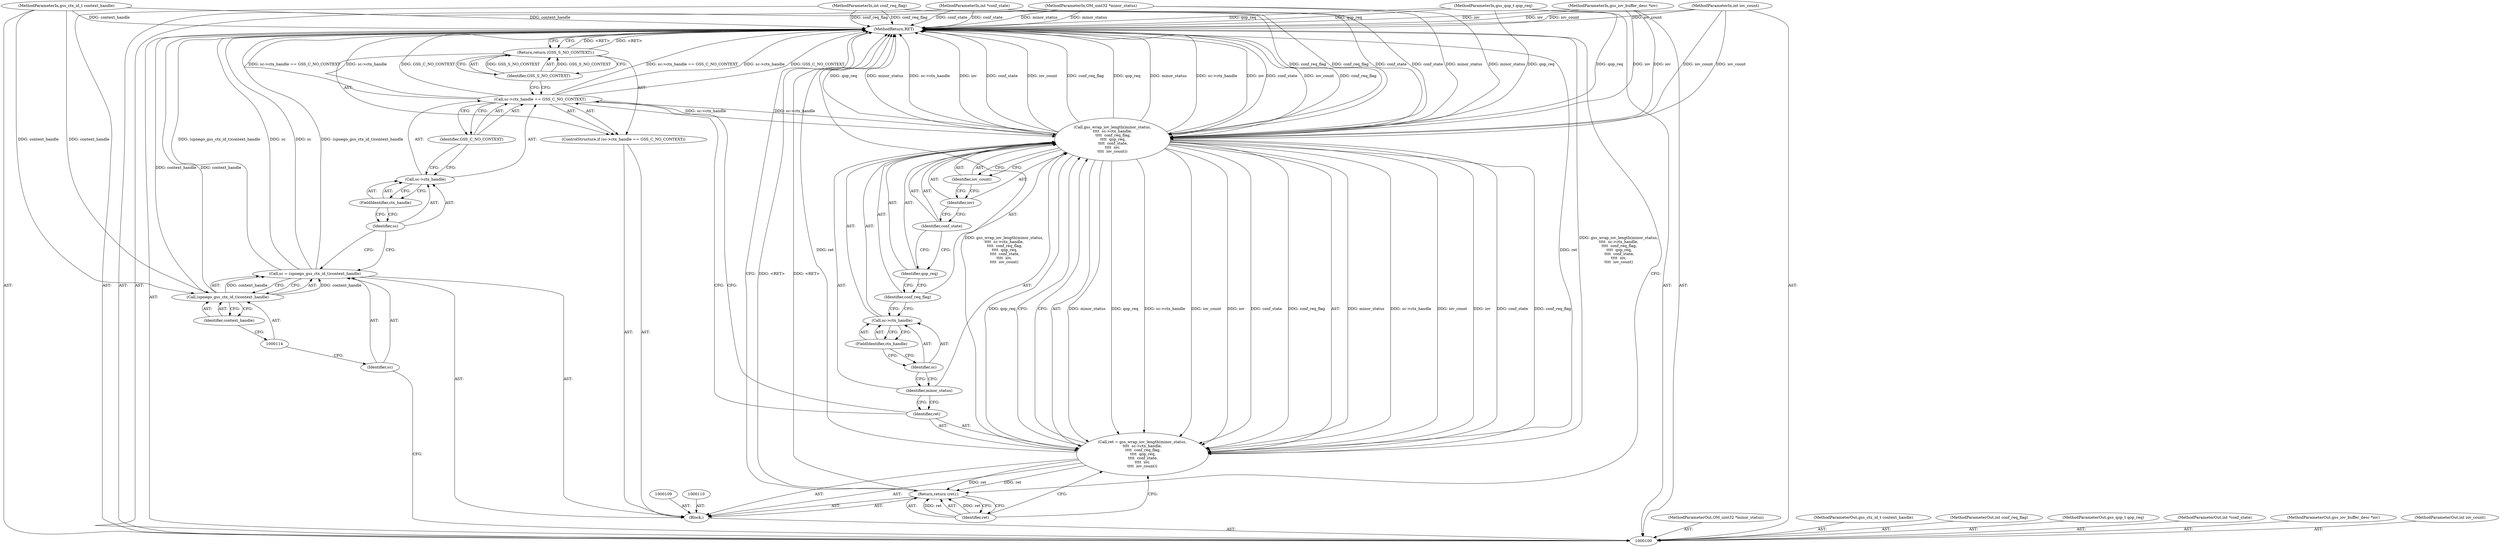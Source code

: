 digraph "0_krb5_b51b33f2bc5d1497ddf5bd107f791c101695000d_26" {
"1000138" [label="(MethodReturn,RET)"];
"1000101" [label="(MethodParameterIn,OM_uint32 *minor_status)"];
"1000180" [label="(MethodParameterOut,OM_uint32 *minor_status)"];
"1000111" [label="(Call,sc = (spnego_gss_ctx_id_t)context_handle)"];
"1000112" [label="(Identifier,sc)"];
"1000113" [label="(Call,(spnego_gss_ctx_id_t)context_handle)"];
"1000115" [label="(Identifier,context_handle)"];
"1000116" [label="(ControlStructure,if (sc->ctx_handle == GSS_C_NO_CONTEXT))"];
"1000121" [label="(Identifier,GSS_C_NO_CONTEXT)"];
"1000117" [label="(Call,sc->ctx_handle == GSS_C_NO_CONTEXT)"];
"1000118" [label="(Call,sc->ctx_handle)"];
"1000119" [label="(Identifier,sc)"];
"1000120" [label="(FieldIdentifier,ctx_handle)"];
"1000123" [label="(Identifier,GSS_S_NO_CONTEXT)"];
"1000122" [label="(Return,return (GSS_S_NO_CONTEXT);)"];
"1000124" [label="(Call,ret = gss_wrap_iov_length(minor_status,\n\t\t\t\t  sc->ctx_handle,\n \t\t\t\t  conf_req_flag,\n \t\t\t\t  qop_req,\n \t\t\t\t  conf_state,\n\t\t\t\t  iov,\n\t\t\t\t  iov_count))"];
"1000125" [label="(Identifier,ret)"];
"1000127" [label="(Identifier,minor_status)"];
"1000126" [label="(Call,gss_wrap_iov_length(minor_status,\n\t\t\t\t  sc->ctx_handle,\n \t\t\t\t  conf_req_flag,\n \t\t\t\t  qop_req,\n \t\t\t\t  conf_state,\n\t\t\t\t  iov,\n\t\t\t\t  iov_count))"];
"1000130" [label="(FieldIdentifier,ctx_handle)"];
"1000128" [label="(Call,sc->ctx_handle)"];
"1000129" [label="(Identifier,sc)"];
"1000131" [label="(Identifier,conf_req_flag)"];
"1000132" [label="(Identifier,qop_req)"];
"1000133" [label="(Identifier,conf_state)"];
"1000102" [label="(MethodParameterIn,gss_ctx_id_t context_handle)"];
"1000181" [label="(MethodParameterOut,gss_ctx_id_t context_handle)"];
"1000134" [label="(Identifier,iov)"];
"1000135" [label="(Identifier,iov_count)"];
"1000136" [label="(Return,return (ret);)"];
"1000137" [label="(Identifier,ret)"];
"1000103" [label="(MethodParameterIn,int conf_req_flag)"];
"1000182" [label="(MethodParameterOut,int conf_req_flag)"];
"1000104" [label="(MethodParameterIn,gss_qop_t qop_req)"];
"1000183" [label="(MethodParameterOut,gss_qop_t qop_req)"];
"1000105" [label="(MethodParameterIn,int *conf_state)"];
"1000184" [label="(MethodParameterOut,int *conf_state)"];
"1000106" [label="(MethodParameterIn,gss_iov_buffer_desc *iov)"];
"1000185" [label="(MethodParameterOut,gss_iov_buffer_desc *iov)"];
"1000107" [label="(MethodParameterIn,int iov_count)"];
"1000186" [label="(MethodParameterOut,int iov_count)"];
"1000108" [label="(Block,)"];
"1000138" -> "1000100"  [label="AST: "];
"1000138" -> "1000122"  [label="CFG: "];
"1000138" -> "1000136"  [label="CFG: "];
"1000136" -> "1000138"  [label="DDG: <RET>"];
"1000122" -> "1000138"  [label="DDG: <RET>"];
"1000117" -> "1000138"  [label="DDG: sc->ctx_handle == GSS_C_NO_CONTEXT"];
"1000117" -> "1000138"  [label="DDG: sc->ctx_handle"];
"1000117" -> "1000138"  [label="DDG: GSS_C_NO_CONTEXT"];
"1000124" -> "1000138"  [label="DDG: gss_wrap_iov_length(minor_status,\n\t\t\t\t  sc->ctx_handle,\n \t\t\t\t  conf_req_flag,\n \t\t\t\t  qop_req,\n \t\t\t\t  conf_state,\n\t\t\t\t  iov,\n\t\t\t\t  iov_count)"];
"1000124" -> "1000138"  [label="DDG: ret"];
"1000107" -> "1000138"  [label="DDG: iov_count"];
"1000104" -> "1000138"  [label="DDG: qop_req"];
"1000105" -> "1000138"  [label="DDG: conf_state"];
"1000126" -> "1000138"  [label="DDG: qop_req"];
"1000126" -> "1000138"  [label="DDG: minor_status"];
"1000126" -> "1000138"  [label="DDG: sc->ctx_handle"];
"1000126" -> "1000138"  [label="DDG: iov"];
"1000126" -> "1000138"  [label="DDG: conf_state"];
"1000126" -> "1000138"  [label="DDG: iov_count"];
"1000126" -> "1000138"  [label="DDG: conf_req_flag"];
"1000106" -> "1000138"  [label="DDG: iov"];
"1000103" -> "1000138"  [label="DDG: conf_req_flag"];
"1000113" -> "1000138"  [label="DDG: context_handle"];
"1000102" -> "1000138"  [label="DDG: context_handle"];
"1000111" -> "1000138"  [label="DDG: sc"];
"1000111" -> "1000138"  [label="DDG: (spnego_gss_ctx_id_t)context_handle"];
"1000101" -> "1000138"  [label="DDG: minor_status"];
"1000101" -> "1000100"  [label="AST: "];
"1000101" -> "1000138"  [label="DDG: minor_status"];
"1000101" -> "1000126"  [label="DDG: minor_status"];
"1000180" -> "1000100"  [label="AST: "];
"1000111" -> "1000108"  [label="AST: "];
"1000111" -> "1000113"  [label="CFG: "];
"1000112" -> "1000111"  [label="AST: "];
"1000113" -> "1000111"  [label="AST: "];
"1000119" -> "1000111"  [label="CFG: "];
"1000111" -> "1000138"  [label="DDG: sc"];
"1000111" -> "1000138"  [label="DDG: (spnego_gss_ctx_id_t)context_handle"];
"1000113" -> "1000111"  [label="DDG: context_handle"];
"1000112" -> "1000111"  [label="AST: "];
"1000112" -> "1000100"  [label="CFG: "];
"1000114" -> "1000112"  [label="CFG: "];
"1000113" -> "1000111"  [label="AST: "];
"1000113" -> "1000115"  [label="CFG: "];
"1000114" -> "1000113"  [label="AST: "];
"1000115" -> "1000113"  [label="AST: "];
"1000111" -> "1000113"  [label="CFG: "];
"1000113" -> "1000138"  [label="DDG: context_handle"];
"1000113" -> "1000111"  [label="DDG: context_handle"];
"1000102" -> "1000113"  [label="DDG: context_handle"];
"1000115" -> "1000113"  [label="AST: "];
"1000115" -> "1000114"  [label="CFG: "];
"1000113" -> "1000115"  [label="CFG: "];
"1000116" -> "1000108"  [label="AST: "];
"1000117" -> "1000116"  [label="AST: "];
"1000122" -> "1000116"  [label="AST: "];
"1000121" -> "1000117"  [label="AST: "];
"1000121" -> "1000118"  [label="CFG: "];
"1000117" -> "1000121"  [label="CFG: "];
"1000117" -> "1000116"  [label="AST: "];
"1000117" -> "1000121"  [label="CFG: "];
"1000118" -> "1000117"  [label="AST: "];
"1000121" -> "1000117"  [label="AST: "];
"1000123" -> "1000117"  [label="CFG: "];
"1000125" -> "1000117"  [label="CFG: "];
"1000117" -> "1000138"  [label="DDG: sc->ctx_handle == GSS_C_NO_CONTEXT"];
"1000117" -> "1000138"  [label="DDG: sc->ctx_handle"];
"1000117" -> "1000138"  [label="DDG: GSS_C_NO_CONTEXT"];
"1000117" -> "1000126"  [label="DDG: sc->ctx_handle"];
"1000118" -> "1000117"  [label="AST: "];
"1000118" -> "1000120"  [label="CFG: "];
"1000119" -> "1000118"  [label="AST: "];
"1000120" -> "1000118"  [label="AST: "];
"1000121" -> "1000118"  [label="CFG: "];
"1000119" -> "1000118"  [label="AST: "];
"1000119" -> "1000111"  [label="CFG: "];
"1000120" -> "1000119"  [label="CFG: "];
"1000120" -> "1000118"  [label="AST: "];
"1000120" -> "1000119"  [label="CFG: "];
"1000118" -> "1000120"  [label="CFG: "];
"1000123" -> "1000122"  [label="AST: "];
"1000123" -> "1000117"  [label="CFG: "];
"1000122" -> "1000123"  [label="CFG: "];
"1000123" -> "1000122"  [label="DDG: GSS_S_NO_CONTEXT"];
"1000122" -> "1000116"  [label="AST: "];
"1000122" -> "1000123"  [label="CFG: "];
"1000123" -> "1000122"  [label="AST: "];
"1000138" -> "1000122"  [label="CFG: "];
"1000122" -> "1000138"  [label="DDG: <RET>"];
"1000123" -> "1000122"  [label="DDG: GSS_S_NO_CONTEXT"];
"1000124" -> "1000108"  [label="AST: "];
"1000124" -> "1000126"  [label="CFG: "];
"1000125" -> "1000124"  [label="AST: "];
"1000126" -> "1000124"  [label="AST: "];
"1000137" -> "1000124"  [label="CFG: "];
"1000124" -> "1000138"  [label="DDG: gss_wrap_iov_length(minor_status,\n\t\t\t\t  sc->ctx_handle,\n \t\t\t\t  conf_req_flag,\n \t\t\t\t  qop_req,\n \t\t\t\t  conf_state,\n\t\t\t\t  iov,\n\t\t\t\t  iov_count)"];
"1000124" -> "1000138"  [label="DDG: ret"];
"1000126" -> "1000124"  [label="DDG: minor_status"];
"1000126" -> "1000124"  [label="DDG: qop_req"];
"1000126" -> "1000124"  [label="DDG: sc->ctx_handle"];
"1000126" -> "1000124"  [label="DDG: iov_count"];
"1000126" -> "1000124"  [label="DDG: iov"];
"1000126" -> "1000124"  [label="DDG: conf_state"];
"1000126" -> "1000124"  [label="DDG: conf_req_flag"];
"1000124" -> "1000136"  [label="DDG: ret"];
"1000125" -> "1000124"  [label="AST: "];
"1000125" -> "1000117"  [label="CFG: "];
"1000127" -> "1000125"  [label="CFG: "];
"1000127" -> "1000126"  [label="AST: "];
"1000127" -> "1000125"  [label="CFG: "];
"1000129" -> "1000127"  [label="CFG: "];
"1000126" -> "1000124"  [label="AST: "];
"1000126" -> "1000135"  [label="CFG: "];
"1000127" -> "1000126"  [label="AST: "];
"1000128" -> "1000126"  [label="AST: "];
"1000131" -> "1000126"  [label="AST: "];
"1000132" -> "1000126"  [label="AST: "];
"1000133" -> "1000126"  [label="AST: "];
"1000134" -> "1000126"  [label="AST: "];
"1000135" -> "1000126"  [label="AST: "];
"1000124" -> "1000126"  [label="CFG: "];
"1000126" -> "1000138"  [label="DDG: qop_req"];
"1000126" -> "1000138"  [label="DDG: minor_status"];
"1000126" -> "1000138"  [label="DDG: sc->ctx_handle"];
"1000126" -> "1000138"  [label="DDG: iov"];
"1000126" -> "1000138"  [label="DDG: conf_state"];
"1000126" -> "1000138"  [label="DDG: iov_count"];
"1000126" -> "1000138"  [label="DDG: conf_req_flag"];
"1000126" -> "1000124"  [label="DDG: minor_status"];
"1000126" -> "1000124"  [label="DDG: qop_req"];
"1000126" -> "1000124"  [label="DDG: sc->ctx_handle"];
"1000126" -> "1000124"  [label="DDG: iov_count"];
"1000126" -> "1000124"  [label="DDG: iov"];
"1000126" -> "1000124"  [label="DDG: conf_state"];
"1000126" -> "1000124"  [label="DDG: conf_req_flag"];
"1000101" -> "1000126"  [label="DDG: minor_status"];
"1000117" -> "1000126"  [label="DDG: sc->ctx_handle"];
"1000103" -> "1000126"  [label="DDG: conf_req_flag"];
"1000104" -> "1000126"  [label="DDG: qop_req"];
"1000105" -> "1000126"  [label="DDG: conf_state"];
"1000106" -> "1000126"  [label="DDG: iov"];
"1000107" -> "1000126"  [label="DDG: iov_count"];
"1000130" -> "1000128"  [label="AST: "];
"1000130" -> "1000129"  [label="CFG: "];
"1000128" -> "1000130"  [label="CFG: "];
"1000128" -> "1000126"  [label="AST: "];
"1000128" -> "1000130"  [label="CFG: "];
"1000129" -> "1000128"  [label="AST: "];
"1000130" -> "1000128"  [label="AST: "];
"1000131" -> "1000128"  [label="CFG: "];
"1000129" -> "1000128"  [label="AST: "];
"1000129" -> "1000127"  [label="CFG: "];
"1000130" -> "1000129"  [label="CFG: "];
"1000131" -> "1000126"  [label="AST: "];
"1000131" -> "1000128"  [label="CFG: "];
"1000132" -> "1000131"  [label="CFG: "];
"1000132" -> "1000126"  [label="AST: "];
"1000132" -> "1000131"  [label="CFG: "];
"1000133" -> "1000132"  [label="CFG: "];
"1000133" -> "1000126"  [label="AST: "];
"1000133" -> "1000132"  [label="CFG: "];
"1000134" -> "1000133"  [label="CFG: "];
"1000102" -> "1000100"  [label="AST: "];
"1000102" -> "1000138"  [label="DDG: context_handle"];
"1000102" -> "1000113"  [label="DDG: context_handle"];
"1000181" -> "1000100"  [label="AST: "];
"1000134" -> "1000126"  [label="AST: "];
"1000134" -> "1000133"  [label="CFG: "];
"1000135" -> "1000134"  [label="CFG: "];
"1000135" -> "1000126"  [label="AST: "];
"1000135" -> "1000134"  [label="CFG: "];
"1000126" -> "1000135"  [label="CFG: "];
"1000136" -> "1000108"  [label="AST: "];
"1000136" -> "1000137"  [label="CFG: "];
"1000137" -> "1000136"  [label="AST: "];
"1000138" -> "1000136"  [label="CFG: "];
"1000136" -> "1000138"  [label="DDG: <RET>"];
"1000137" -> "1000136"  [label="DDG: ret"];
"1000124" -> "1000136"  [label="DDG: ret"];
"1000137" -> "1000136"  [label="AST: "];
"1000137" -> "1000124"  [label="CFG: "];
"1000136" -> "1000137"  [label="CFG: "];
"1000137" -> "1000136"  [label="DDG: ret"];
"1000103" -> "1000100"  [label="AST: "];
"1000103" -> "1000138"  [label="DDG: conf_req_flag"];
"1000103" -> "1000126"  [label="DDG: conf_req_flag"];
"1000182" -> "1000100"  [label="AST: "];
"1000104" -> "1000100"  [label="AST: "];
"1000104" -> "1000138"  [label="DDG: qop_req"];
"1000104" -> "1000126"  [label="DDG: qop_req"];
"1000183" -> "1000100"  [label="AST: "];
"1000105" -> "1000100"  [label="AST: "];
"1000105" -> "1000138"  [label="DDG: conf_state"];
"1000105" -> "1000126"  [label="DDG: conf_state"];
"1000184" -> "1000100"  [label="AST: "];
"1000106" -> "1000100"  [label="AST: "];
"1000106" -> "1000138"  [label="DDG: iov"];
"1000106" -> "1000126"  [label="DDG: iov"];
"1000185" -> "1000100"  [label="AST: "];
"1000107" -> "1000100"  [label="AST: "];
"1000107" -> "1000138"  [label="DDG: iov_count"];
"1000107" -> "1000126"  [label="DDG: iov_count"];
"1000186" -> "1000100"  [label="AST: "];
"1000108" -> "1000100"  [label="AST: "];
"1000109" -> "1000108"  [label="AST: "];
"1000110" -> "1000108"  [label="AST: "];
"1000111" -> "1000108"  [label="AST: "];
"1000116" -> "1000108"  [label="AST: "];
"1000124" -> "1000108"  [label="AST: "];
"1000136" -> "1000108"  [label="AST: "];
}
